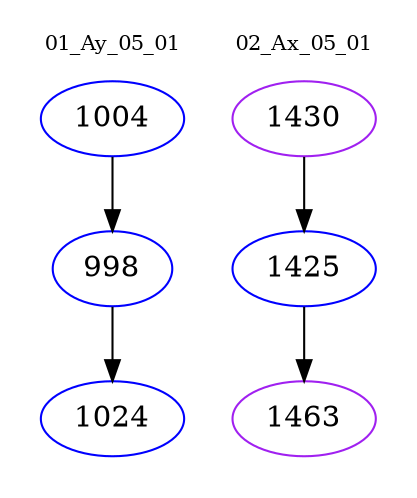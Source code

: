 digraph{
subgraph cluster_0 {
color = white
label = "01_Ay_05_01";
fontsize=10;
T0_1004 [label="1004", color="blue"]
T0_1004 -> T0_998 [color="black"]
T0_998 [label="998", color="blue"]
T0_998 -> T0_1024 [color="black"]
T0_1024 [label="1024", color="blue"]
}
subgraph cluster_1 {
color = white
label = "02_Ax_05_01";
fontsize=10;
T1_1430 [label="1430", color="purple"]
T1_1430 -> T1_1425 [color="black"]
T1_1425 [label="1425", color="blue"]
T1_1425 -> T1_1463 [color="black"]
T1_1463 [label="1463", color="purple"]
}
}
